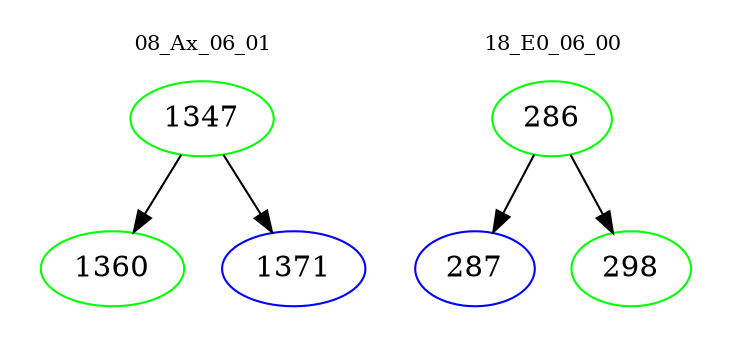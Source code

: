 digraph{
subgraph cluster_0 {
color = white
label = "08_Ax_06_01";
fontsize=10;
T0_1347 [label="1347", color="green"]
T0_1347 -> T0_1360 [color="black"]
T0_1360 [label="1360", color="green"]
T0_1347 -> T0_1371 [color="black"]
T0_1371 [label="1371", color="blue"]
}
subgraph cluster_1 {
color = white
label = "18_E0_06_00";
fontsize=10;
T1_286 [label="286", color="green"]
T1_286 -> T1_287 [color="black"]
T1_287 [label="287", color="blue"]
T1_286 -> T1_298 [color="black"]
T1_298 [label="298", color="green"]
}
}

